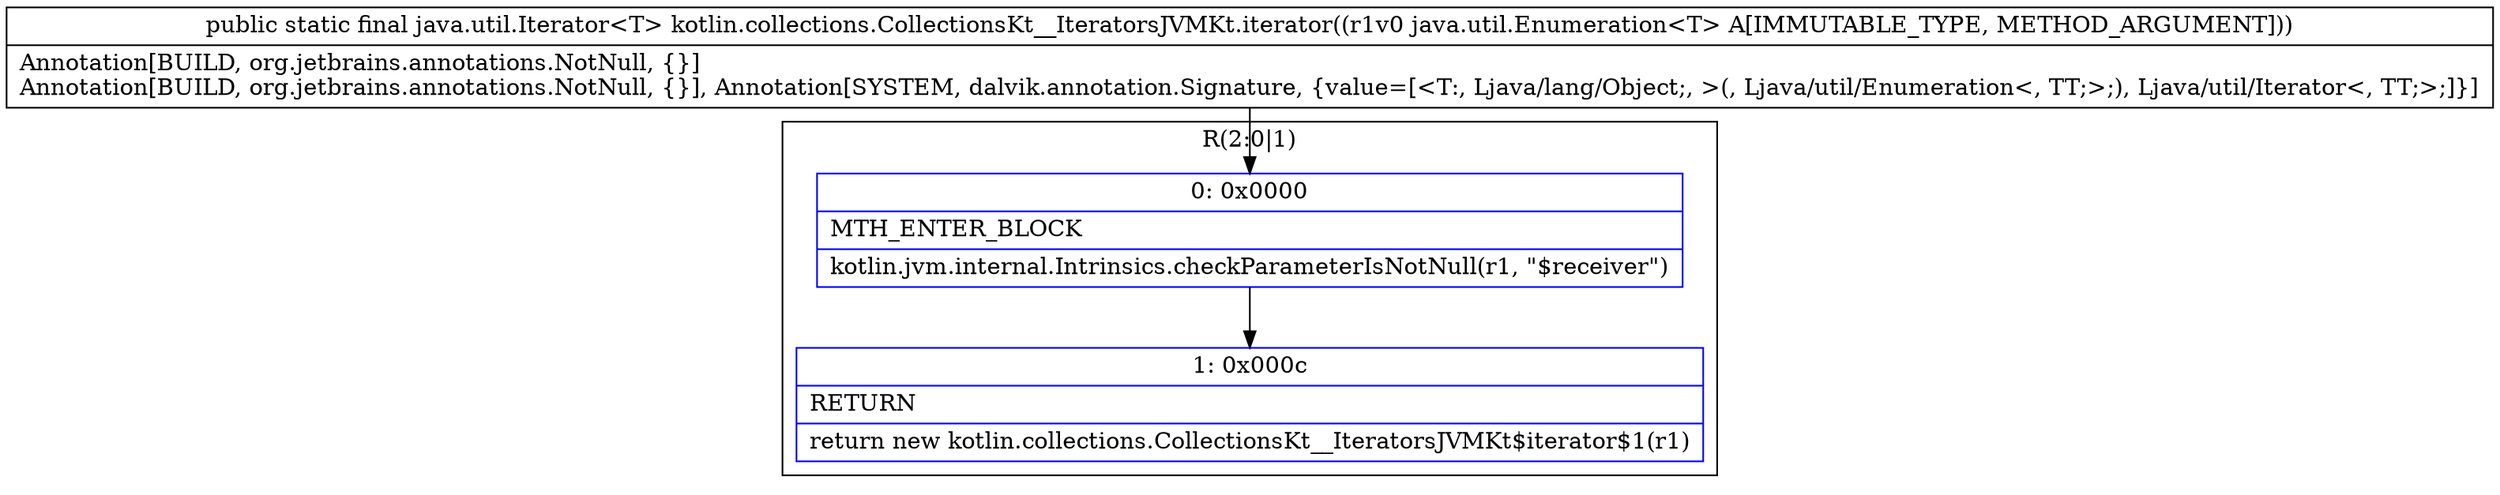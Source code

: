 digraph "CFG forkotlin.collections.CollectionsKt__IteratorsJVMKt.iterator(Ljava\/util\/Enumeration;)Ljava\/util\/Iterator;" {
subgraph cluster_Region_1719378475 {
label = "R(2:0|1)";
node [shape=record,color=blue];
Node_0 [shape=record,label="{0\:\ 0x0000|MTH_ENTER_BLOCK\l|kotlin.jvm.internal.Intrinsics.checkParameterIsNotNull(r1, \"$receiver\")\l}"];
Node_1 [shape=record,label="{1\:\ 0x000c|RETURN\l|return new kotlin.collections.CollectionsKt__IteratorsJVMKt$iterator$1(r1)\l}"];
}
MethodNode[shape=record,label="{public static final java.util.Iterator\<T\> kotlin.collections.CollectionsKt__IteratorsJVMKt.iterator((r1v0 java.util.Enumeration\<T\> A[IMMUTABLE_TYPE, METHOD_ARGUMENT]))  | Annotation[BUILD, org.jetbrains.annotations.NotNull, \{\}]\lAnnotation[BUILD, org.jetbrains.annotations.NotNull, \{\}], Annotation[SYSTEM, dalvik.annotation.Signature, \{value=[\<T:, Ljava\/lang\/Object;, \>(, Ljava\/util\/Enumeration\<, TT;\>;), Ljava\/util\/Iterator\<, TT;\>;]\}]\l}"];
MethodNode -> Node_0;
Node_0 -> Node_1;
}

